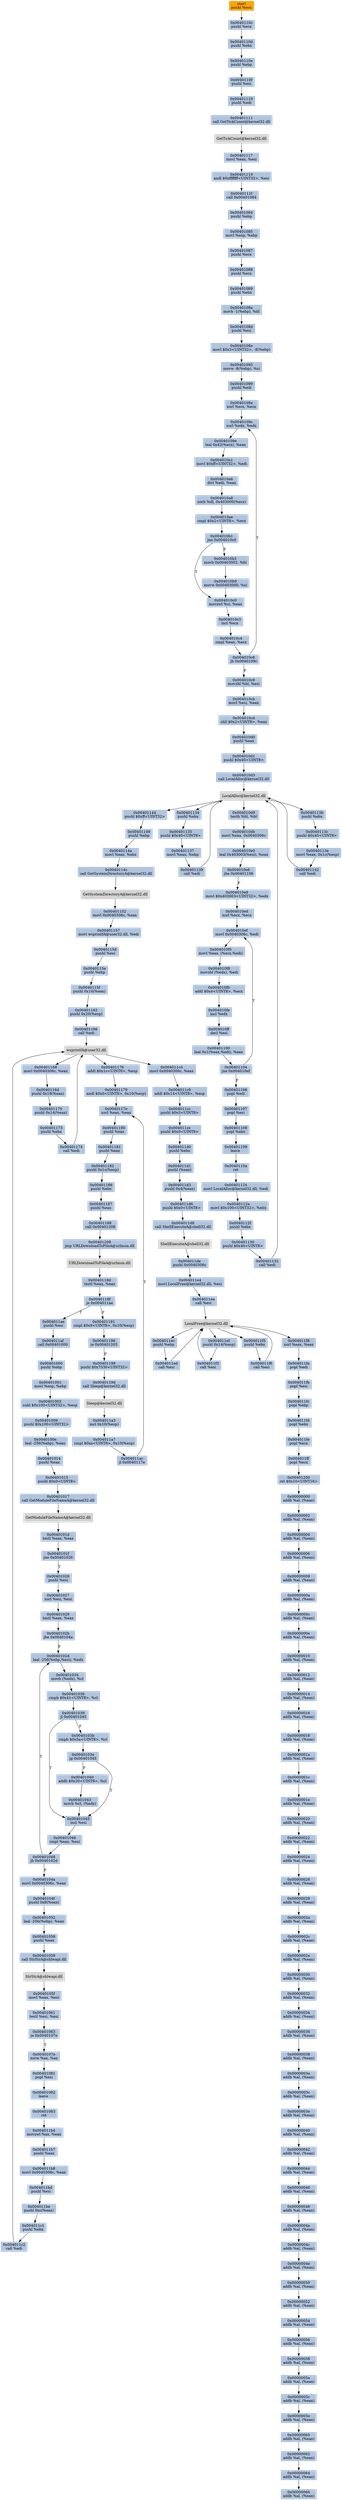 digraph G {
node[shape=rectangle,style=filled,fillcolor=lightsteelblue,color=lightsteelblue]
bgcolor="transparent"
a0x0040110bpushl_ecx[label="start\npushl %ecx",fillcolor="orange",color="lightgrey"];
a0x0040110cpushl_ecx[label="0x0040110c\npushl %ecx"];
a0x0040110dpushl_ebx[label="0x0040110d\npushl %ebx"];
a0x0040110epushl_ebp[label="0x0040110e\npushl %ebp"];
a0x0040110fpushl_esi[label="0x0040110f\npushl %esi"];
a0x00401110pushl_edi[label="0x00401110\npushl %edi"];
a0x00401111call_GetTickCount_kernel32_dll[label="0x00401111\ncall GetTickCount@kernel32.dll"];
GetTickCount_kernel32_dll[label="GetTickCount@kernel32.dll",fillcolor="lightgrey",color="lightgrey"];
a0x00401117movl_eax_esi[label="0x00401117\nmovl %eax, %esi"];
a0x00401119andl_0xfffffffUINT32_esi[label="0x00401119\nandl $0xfffffff<UINT32>, %esi"];
a0x0040111fcall_0x00401084[label="0x0040111f\ncall 0x00401084"];
a0x00401084pushl_ebp[label="0x00401084\npushl %ebp"];
a0x00401085movl_esp_ebp[label="0x00401085\nmovl %esp, %ebp"];
a0x00401087pushl_ecx[label="0x00401087\npushl %ecx"];
a0x00401088pushl_ecx[label="0x00401088\npushl %ecx"];
a0x00401089pushl_ebx[label="0x00401089\npushl %ebx"];
a0x0040108amovb__1ebp__bl[label="0x0040108a\nmovb -1(%ebp), %bl"];
a0x0040108dpushl_esi[label="0x0040108d\npushl %esi"];
a0x0040108emovl_0x3UINT32__8ebp_[label="0x0040108e\nmovl $0x3<UINT32>, -8(%ebp)"];
a0x00401095movw__8ebp__si[label="0x00401095\nmovw -8(%ebp), %si"];
a0x00401099pushl_edi[label="0x00401099\npushl %edi"];
a0x0040109axorl_ecx_ecx[label="0x0040109a\nxorl %ecx, %ecx"];
a0x0040109cxorl_edx_edx[label="0x0040109c\nxorl %edx, %edx"];
a0x0040109eleal_0x42ecx__eax[label="0x0040109e\nleal 0x42(%ecx), %eax"];
a0x004010a1movl_0xffUINT32_edi[label="0x004010a1\nmovl $0xff<UINT32>, %edi"];
a0x004010a6divl_edi_eax[label="0x004010a6\ndivl %edi, %eax"];
a0x004010a8xorb_dl_0x403000ecx_[label="0x004010a8\nxorb %dl, 0x403000(%ecx)"];
a0x004010aecmpl_0x2UINT8_ecx[label="0x004010ae\ncmpl $0x2<UINT8>, %ecx"];
a0x004010b1jne_0x004010c0[label="0x004010b1\njne 0x004010c0"];
a0x004010c0movzwl_si_eax[label="0x004010c0\nmovzwl %si, %eax"];
a0x004010c3incl_ecx[label="0x004010c3\nincl %ecx"];
a0x004010c4cmpl_eax_ecx[label="0x004010c4\ncmpl %eax, %ecx"];
a0x004010c6jb_0x0040109c[label="0x004010c6\njb 0x0040109c"];
a0x004010b3movb_0x00403002_bl[label="0x004010b3\nmovb 0x00403002, %bl"];
a0x004010b9movw_0x00403000_si[label="0x004010b9\nmovw 0x00403000, %si"];
a0x004010c8movzbl_bl_esi[label="0x004010c8\nmovzbl %bl, %esi"];
a0x004010cbmovl_esi_eax[label="0x004010cb\nmovl %esi, %eax"];
a0x004010cdshll_0x2UINT8_eax[label="0x004010cd\nshll $0x2<UINT8>, %eax"];
a0x004010d0pushl_eax[label="0x004010d0\npushl %eax"];
a0x004010d1pushl_0x40UINT8[label="0x004010d1\npushl $0x40<UINT8>"];
a0x004010d3call_LocalAlloc_kernel32_dll[label="0x004010d3\ncall LocalAlloc@kernel32.dll"];
LocalAlloc_kernel32_dll[label="LocalAlloc@kernel32.dll",fillcolor="lightgrey",color="lightgrey"];
a0x004010d9testb_bl_bl[label="0x004010d9\ntestb %bl, %bl"];
a0x004010dbmovl_eax_0x0040306c[label="0x004010db\nmovl %eax, 0x0040306c"];
a0x004010e0leal_0x403003esi__eax[label="0x004010e0\nleal 0x403003(%esi), %eax"];
a0x004010e6jbe_0x00401106[label="0x004010e6\njbe 0x00401106"];
a0x004010e8movl_0x403003UINT32_edx[label="0x004010e8\nmovl $0x403003<UINT32>, %edx"];
a0x004010edxorl_ecx_ecx[label="0x004010ed\nxorl %ecx, %ecx"];
a0x004010efmovl_0x0040306c_edi[label="0x004010ef\nmovl 0x0040306c, %edi"];
a0x004010f5movl_eax_ecxedi_[label="0x004010f5\nmovl %eax, (%ecx,%edi)"];
a0x004010f8movzbl_edx__edi[label="0x004010f8\nmovzbl (%edx), %edi"];
a0x004010fbaddl_0x4UINT8_ecx[label="0x004010fb\naddl $0x4<UINT8>, %ecx"];
a0x004010feincl_edx[label="0x004010fe\nincl %edx"];
a0x004010ffdecl_esi[label="0x004010ff\ndecl %esi"];
a0x00401100leal_0x1eaxedi__eax[label="0x00401100\nleal 0x1(%eax,%edi), %eax"];
a0x00401104jne_0x004010ef[label="0x00401104\njne 0x004010ef"];
a0x00401106popl_edi[label="0x00401106\npopl %edi"];
a0x00401107popl_esi[label="0x00401107\npopl %esi"];
a0x00401108popl_ebx[label="0x00401108\npopl %ebx"];
a0x00401109leave_[label="0x00401109\nleave "];
a0x0040110aret[label="0x0040110a\nret"];
a0x00401124movl_LocalAlloc_kernel32_dll_edi[label="0x00401124\nmovl LocalAlloc@kernel32.dll, %edi"];
a0x0040112amovl_0x100UINT32_ebx[label="0x0040112a\nmovl $0x100<UINT32>, %ebx"];
a0x0040112fpushl_ebx[label="0x0040112f\npushl %ebx"];
a0x00401130pushl_0x40UINT8[label="0x00401130\npushl $0x40<UINT8>"];
a0x00401132call_edi[label="0x00401132\ncall %edi"];
a0x00401134pushl_ebx[label="0x00401134\npushl %ebx"];
a0x00401135pushl_0x40UINT8[label="0x00401135\npushl $0x40<UINT8>"];
a0x00401137movl_eax_ebp[label="0x00401137\nmovl %eax, %ebp"];
a0x00401139call_edi[label="0x00401139\ncall %edi"];
a0x0040113bpushl_ebx[label="0x0040113b\npushl %ebx"];
a0x0040113cpushl_0x40UINT8[label="0x0040113c\npushl $0x40<UINT8>"];
a0x0040113emovl_eax_0x1cesp_[label="0x0040113e\nmovl %eax, 0x1c(%esp)"];
a0x00401142call_edi[label="0x00401142\ncall %edi"];
a0x00401144pushl_0xffUINT32[label="0x00401144\npushl $0xff<UINT32>"];
a0x00401149pushl_ebp[label="0x00401149\npushl %ebp"];
a0x0040114amovl_eax_ebx[label="0x0040114a\nmovl %eax, %ebx"];
a0x0040114ccall_GetSystemDirectoryA_kernel32_dll[label="0x0040114c\ncall GetSystemDirectoryA@kernel32.dll"];
GetSystemDirectoryA_kernel32_dll[label="GetSystemDirectoryA@kernel32.dll",fillcolor="lightgrey",color="lightgrey"];
a0x00401152movl_0x0040306c_eax[label="0x00401152\nmovl 0x0040306c, %eax"];
a0x00401157movl_wsprintfA_user32_dll_edi[label="0x00401157\nmovl wsprintfA@user32.dll, %edi"];
a0x0040115dpushl_esi[label="0x0040115d\npushl %esi"];
a0x0040115epushl_ebp[label="0x0040115e\npushl %ebp"];
a0x0040115fpushl_0x10eax_[label="0x0040115f\npushl 0x10(%eax)"];
a0x00401162pushl_0x20esp_[label="0x00401162\npushl 0x20(%esp)"];
a0x00401166call_edi[label="0x00401166\ncall %edi"];
wsprintfA_user32_dll[label="wsprintfA@user32.dll",fillcolor="lightgrey",color="lightgrey"];
a0x00401168movl_0x0040306c_eax[label="0x00401168\nmovl 0x0040306c, %eax"];
a0x0040116dpushl_0x18eax_[label="0x0040116d\npushl 0x18(%eax)"];
a0x00401170pushl_0x14eax_[label="0x00401170\npushl 0x14(%eax)"];
a0x00401173pushl_ebx[label="0x00401173\npushl %ebx"];
a0x00401174call_edi[label="0x00401174\ncall %edi"];
a0x00401176addl_0x1cUINT8_esp[label="0x00401176\naddl $0x1c<UINT8>, %esp"];
a0x00401179andl_0x0UINT8_0x10esp_[label="0x00401179\nandl $0x0<UINT8>, 0x10(%esp)"];
a0x0040117exorl_eax_eax[label="0x0040117e\nxorl %eax, %eax"];
a0x00401180pushl_eax[label="0x00401180\npushl %eax"];
a0x00401181pushl_eax[label="0x00401181\npushl %eax"];
a0x00401182pushl_0x1cesp_[label="0x00401182\npushl 0x1c(%esp)"];
a0x00401186pushl_ebx[label="0x00401186\npushl %ebx"];
a0x00401187pushl_eax[label="0x00401187\npushl %eax"];
a0x00401188call_0x00401208[label="0x00401188\ncall 0x00401208"];
a0x00401208jmp_URLDownloadToFileA_urlmon_dll[label="0x00401208\njmp URLDownloadToFileA@urlmon.dll"];
URLDownloadToFileA_urlmon_dll[label="URLDownloadToFileA@urlmon.dll",fillcolor="lightgrey",color="lightgrey"];
a0x0040118dtestl_eax_eax[label="0x0040118d\ntestl %eax, %eax"];
a0x0040118fje_0x004011ae[label="0x0040118f\nje 0x004011ae"];
a0x00401191cmpl_0x9UINT8_0x10esp_[label="0x00401191\ncmpl $0x9<UINT8>, 0x10(%esp)"];
a0x004011aepushl_esi[label="0x004011ae\npushl %esi"];
a0x004011afcall_0x00401000[label="0x004011af\ncall 0x00401000"];
a0x00401000pushl_ebp[label="0x00401000\npushl %ebp"];
a0x00401001movl_esp_ebp[label="0x00401001\nmovl %esp, %ebp"];
a0x00401003subl_0x100UINT32_esp[label="0x00401003\nsubl $0x100<UINT32>, %esp"];
a0x00401009pushl_0x100UINT32[label="0x00401009\npushl $0x100<UINT32>"];
a0x0040100eleal__256ebp__eax[label="0x0040100e\nleal -256(%ebp), %eax"];
a0x00401014pushl_eax[label="0x00401014\npushl %eax"];
a0x00401015pushl_0x0UINT8[label="0x00401015\npushl $0x0<UINT8>"];
a0x00401017call_GetModuleFileNameA_kernel32_dll[label="0x00401017\ncall GetModuleFileNameA@kernel32.dll"];
GetModuleFileNameA_kernel32_dll[label="GetModuleFileNameA@kernel32.dll",fillcolor="lightgrey",color="lightgrey"];
a0x0040101dtestl_eax_eax[label="0x0040101d\ntestl %eax, %eax"];
a0x0040101fjne_0x00401026[label="0x0040101f\njne 0x00401026"];
a0x00401026pushl_esi[label="0x00401026\npushl %esi"];
a0x00401027xorl_esi_esi[label="0x00401027\nxorl %esi, %esi"];
a0x00401029testl_eax_eax[label="0x00401029\ntestl %eax, %eax"];
a0x0040102bjbe_0x0040104a[label="0x0040102b\njbe 0x0040104a"];
a0x0040102dleal__256ebpesi__edx[label="0x0040102d\nleal -256(%ebp,%esi), %edx"];
a0x00401034movb_edx__cl[label="0x00401034\nmovb (%edx), %cl"];
a0x00401036cmpb_0x41UINT8_cl[label="0x00401036\ncmpb $0x41<UINT8>, %cl"];
a0x00401039jl_0x00401045[label="0x00401039\njl 0x00401045"];
a0x0040103bcmpb_0x5aUINT8_cl[label="0x0040103b\ncmpb $0x5a<UINT8>, %cl"];
a0x0040103ejg_0x00401045[label="0x0040103e\njg 0x00401045"];
a0x00401045incl_esi[label="0x00401045\nincl %esi"];
a0x00401046cmpl_eax_esi[label="0x00401046\ncmpl %eax, %esi"];
a0x00401048jb_0x0040102d[label="0x00401048\njb 0x0040102d"];
a0x00401040addb_0x20UINT8_cl[label="0x00401040\naddb $0x20<UINT8>, %cl"];
a0x00401043movb_cl_edx_[label="0x00401043\nmovb %cl, (%edx)"];
a0x0040104amovl_0x0040306c_eax[label="0x0040104a\nmovl 0x0040306c, %eax"];
a0x0040104fpushl_0x8eax_[label="0x0040104f\npushl 0x8(%eax)"];
a0x00401052leal__256ebp__eax[label="0x00401052\nleal -256(%ebp), %eax"];
a0x00401058pushl_eax[label="0x00401058\npushl %eax"];
a0x00401059call_StrStrA_shlwapi_dll[label="0x00401059\ncall StrStrA@shlwapi.dll"];
StrStrA_shlwapi_dll[label="StrStrA@shlwapi.dll",fillcolor="lightgrey",color="lightgrey"];
a0x0040105fmovl_eax_esi[label="0x0040105f\nmovl %eax, %esi"];
a0x00401061testl_esi_esi[label="0x00401061\ntestl %esi, %esi"];
a0x00401063je_0x0040107e[label="0x00401063\nje 0x0040107e"];
a0x0040107exorw_ax_ax[label="0x0040107e\nxorw %ax, %ax"];
a0x00401081popl_esi[label="0x00401081\npopl %esi"];
a0x00401082leave_[label="0x00401082\nleave "];
a0x00401083ret[label="0x00401083\nret"];
a0x004011b4movzwl_ax_eax[label="0x004011b4\nmovzwl %ax, %eax"];
a0x004011b7pushl_eax[label="0x004011b7\npushl %eax"];
a0x004011b8movl_0x0040306c_eax[label="0x004011b8\nmovl 0x0040306c, %eax"];
a0x004011bdpushl_esi[label="0x004011bd\npushl %esi"];
a0x004011bepushl_0xceax_[label="0x004011be\npushl 0xc(%eax)"];
a0x004011c1pushl_ebx[label="0x004011c1\npushl %ebx"];
a0x004011c2call_edi[label="0x004011c2\ncall %edi"];
a0x004011c4movl_0x0040306c_eax[label="0x004011c4\nmovl 0x0040306c, %eax"];
a0x004011c9addl_0x14UINT8_esp[label="0x004011c9\naddl $0x14<UINT8>, %esp"];
a0x004011ccpushl_0x5UINT8[label="0x004011cc\npushl $0x5<UINT8>"];
a0x004011cepushl_0x0UINT8[label="0x004011ce\npushl $0x0<UINT8>"];
a0x004011d0pushl_ebx[label="0x004011d0\npushl %ebx"];
a0x004011d1pushl_eax_[label="0x004011d1\npushl (%eax)"];
a0x004011d3pushl_0x4eax_[label="0x004011d3\npushl 0x4(%eax)"];
a0x004011d6pushl_0x0UINT8[label="0x004011d6\npushl $0x0<UINT8>"];
a0x004011d8call_ShellExecuteA_shell32_dll[label="0x004011d8\ncall ShellExecuteA@shell32.dll"];
ShellExecuteA_shell32_dll[label="ShellExecuteA@shell32.dll",fillcolor="lightgrey",color="lightgrey"];
a0x004011depushl_0x0040306c[label="0x004011de\npushl 0x0040306c"];
a0x004011e4movl_LocalFree_kernel32_dll_esi[label="0x004011e4\nmovl LocalFree@kernel32.dll, %esi"];
a0x004011eacall_esi[label="0x004011ea\ncall %esi"];
LocalFree_kernel32_dll[label="LocalFree@kernel32.dll",fillcolor="lightgrey",color="lightgrey"];
a0x004011ecpushl_ebp[label="0x004011ec\npushl %ebp"];
a0x004011edcall_esi[label="0x004011ed\ncall %esi"];
a0x004011efpushl_0x14esp_[label="0x004011ef\npushl 0x14(%esp)"];
a0x004011f3call_esi[label="0x004011f3\ncall %esi"];
a0x004011f5pushl_ebx[label="0x004011f5\npushl %ebx"];
a0x004011f6call_esi[label="0x004011f6\ncall %esi"];
a0x004011f8xorl_eax_eax[label="0x004011f8\nxorl %eax, %eax"];
a0x004011fapopl_edi[label="0x004011fa\npopl %edi"];
a0x004011fbpopl_esi[label="0x004011fb\npopl %esi"];
a0x004011fcpopl_ebp[label="0x004011fc\npopl %ebp"];
a0x004011fdpopl_ebx[label="0x004011fd\npopl %ebx"];
a0x004011fepopl_ecx[label="0x004011fe\npopl %ecx"];
a0x004011ffpopl_ecx[label="0x004011ff\npopl %ecx"];
a0x00401200ret_0x10UINT16[label="0x00401200\nret $0x10<UINT16>"];
a0x00000000addb_al_eax_[label="0x00000000\naddb %al, (%eax)"];
a0x00000002addb_al_eax_[label="0x00000002\naddb %al, (%eax)"];
a0x00000004addb_al_eax_[label="0x00000004\naddb %al, (%eax)"];
a0x00000006addb_al_eax_[label="0x00000006\naddb %al, (%eax)"];
a0x00000008addb_al_eax_[label="0x00000008\naddb %al, (%eax)"];
a0x0000000aaddb_al_eax_[label="0x0000000a\naddb %al, (%eax)"];
a0x0000000caddb_al_eax_[label="0x0000000c\naddb %al, (%eax)"];
a0x0000000eaddb_al_eax_[label="0x0000000e\naddb %al, (%eax)"];
a0x00000010addb_al_eax_[label="0x00000010\naddb %al, (%eax)"];
a0x00000012addb_al_eax_[label="0x00000012\naddb %al, (%eax)"];
a0x00000014addb_al_eax_[label="0x00000014\naddb %al, (%eax)"];
a0x00000016addb_al_eax_[label="0x00000016\naddb %al, (%eax)"];
a0x00000018addb_al_eax_[label="0x00000018\naddb %al, (%eax)"];
a0x0000001aaddb_al_eax_[label="0x0000001a\naddb %al, (%eax)"];
a0x0000001caddb_al_eax_[label="0x0000001c\naddb %al, (%eax)"];
a0x0000001eaddb_al_eax_[label="0x0000001e\naddb %al, (%eax)"];
a0x00000020addb_al_eax_[label="0x00000020\naddb %al, (%eax)"];
a0x00000022addb_al_eax_[label="0x00000022\naddb %al, (%eax)"];
a0x00000024addb_al_eax_[label="0x00000024\naddb %al, (%eax)"];
a0x00000026addb_al_eax_[label="0x00000026\naddb %al, (%eax)"];
a0x00000028addb_al_eax_[label="0x00000028\naddb %al, (%eax)"];
a0x0000002aaddb_al_eax_[label="0x0000002a\naddb %al, (%eax)"];
a0x0000002caddb_al_eax_[label="0x0000002c\naddb %al, (%eax)"];
a0x0000002eaddb_al_eax_[label="0x0000002e\naddb %al, (%eax)"];
a0x00000030addb_al_eax_[label="0x00000030\naddb %al, (%eax)"];
a0x00000032addb_al_eax_[label="0x00000032\naddb %al, (%eax)"];
a0x00000034addb_al_eax_[label="0x00000034\naddb %al, (%eax)"];
a0x00000036addb_al_eax_[label="0x00000036\naddb %al, (%eax)"];
a0x00000038addb_al_eax_[label="0x00000038\naddb %al, (%eax)"];
a0x0000003aaddb_al_eax_[label="0x0000003a\naddb %al, (%eax)"];
a0x0000003caddb_al_eax_[label="0x0000003c\naddb %al, (%eax)"];
a0x0000003eaddb_al_eax_[label="0x0000003e\naddb %al, (%eax)"];
a0x00000040addb_al_eax_[label="0x00000040\naddb %al, (%eax)"];
a0x00000042addb_al_eax_[label="0x00000042\naddb %al, (%eax)"];
a0x00000044addb_al_eax_[label="0x00000044\naddb %al, (%eax)"];
a0x00000046addb_al_eax_[label="0x00000046\naddb %al, (%eax)"];
a0x00000048addb_al_eax_[label="0x00000048\naddb %al, (%eax)"];
a0x0000004aaddb_al_eax_[label="0x0000004a\naddb %al, (%eax)"];
a0x0000004caddb_al_eax_[label="0x0000004c\naddb %al, (%eax)"];
a0x0000004eaddb_al_eax_[label="0x0000004e\naddb %al, (%eax)"];
a0x00000050addb_al_eax_[label="0x00000050\naddb %al, (%eax)"];
a0x00000052addb_al_eax_[label="0x00000052\naddb %al, (%eax)"];
a0x00000054addb_al_eax_[label="0x00000054\naddb %al, (%eax)"];
a0x00000056addb_al_eax_[label="0x00000056\naddb %al, (%eax)"];
a0x00000058addb_al_eax_[label="0x00000058\naddb %al, (%eax)"];
a0x0000005aaddb_al_eax_[label="0x0000005a\naddb %al, (%eax)"];
a0x0000005caddb_al_eax_[label="0x0000005c\naddb %al, (%eax)"];
a0x0000005eaddb_al_eax_[label="0x0000005e\naddb %al, (%eax)"];
a0x00000060addb_al_eax_[label="0x00000060\naddb %al, (%eax)"];
a0x00000062addb_al_eax_[label="0x00000062\naddb %al, (%eax)"];
a0x00000064addb_al_eax_[label="0x00000064\naddb %al, (%eax)"];
a0x00000066addb_al_eax_[label="0x00000066\naddb %al, (%eax)"];
a0x00401196je_0x00401203[label="0x00401196\nje 0x00401203"];
a0x00401198pushl_0x7530UINT32[label="0x00401198\npushl $0x7530<UINT32>"];
a0x0040119dcall_Sleep_kernel32_dll[label="0x0040119d\ncall Sleep@kernel32.dll"];
Sleep_kernel32_dll[label="Sleep@kernel32.dll",fillcolor="lightgrey",color="lightgrey"];
a0x004011a3incl_0x10esp_[label="0x004011a3\nincl 0x10(%esp)"];
a0x004011a7cmpl_0xaUINT8_0x10esp_[label="0x004011a7\ncmpl $0xa<UINT8>, 0x10(%esp)"];
a0x004011acjl_0x0040117e[label="0x004011ac\njl 0x0040117e"];
a0x0040110bpushl_ecx -> a0x0040110cpushl_ecx [color="#000000"];
a0x0040110cpushl_ecx -> a0x0040110dpushl_ebx [color="#000000"];
a0x0040110dpushl_ebx -> a0x0040110epushl_ebp [color="#000000"];
a0x0040110epushl_ebp -> a0x0040110fpushl_esi [color="#000000"];
a0x0040110fpushl_esi -> a0x00401110pushl_edi [color="#000000"];
a0x00401110pushl_edi -> a0x00401111call_GetTickCount_kernel32_dll [color="#000000"];
a0x00401111call_GetTickCount_kernel32_dll -> GetTickCount_kernel32_dll [color="#000000"];
GetTickCount_kernel32_dll -> a0x00401117movl_eax_esi [color="#000000"];
a0x00401117movl_eax_esi -> a0x00401119andl_0xfffffffUINT32_esi [color="#000000"];
a0x00401119andl_0xfffffffUINT32_esi -> a0x0040111fcall_0x00401084 [color="#000000"];
a0x0040111fcall_0x00401084 -> a0x00401084pushl_ebp [color="#000000"];
a0x00401084pushl_ebp -> a0x00401085movl_esp_ebp [color="#000000"];
a0x00401085movl_esp_ebp -> a0x00401087pushl_ecx [color="#000000"];
a0x00401087pushl_ecx -> a0x00401088pushl_ecx [color="#000000"];
a0x00401088pushl_ecx -> a0x00401089pushl_ebx [color="#000000"];
a0x00401089pushl_ebx -> a0x0040108amovb__1ebp__bl [color="#000000"];
a0x0040108amovb__1ebp__bl -> a0x0040108dpushl_esi [color="#000000"];
a0x0040108dpushl_esi -> a0x0040108emovl_0x3UINT32__8ebp_ [color="#000000"];
a0x0040108emovl_0x3UINT32__8ebp_ -> a0x00401095movw__8ebp__si [color="#000000"];
a0x00401095movw__8ebp__si -> a0x00401099pushl_edi [color="#000000"];
a0x00401099pushl_edi -> a0x0040109axorl_ecx_ecx [color="#000000"];
a0x0040109axorl_ecx_ecx -> a0x0040109cxorl_edx_edx [color="#000000"];
a0x0040109cxorl_edx_edx -> a0x0040109eleal_0x42ecx__eax [color="#000000"];
a0x0040109eleal_0x42ecx__eax -> a0x004010a1movl_0xffUINT32_edi [color="#000000"];
a0x004010a1movl_0xffUINT32_edi -> a0x004010a6divl_edi_eax [color="#000000"];
a0x004010a6divl_edi_eax -> a0x004010a8xorb_dl_0x403000ecx_ [color="#000000"];
a0x004010a8xorb_dl_0x403000ecx_ -> a0x004010aecmpl_0x2UINT8_ecx [color="#000000"];
a0x004010aecmpl_0x2UINT8_ecx -> a0x004010b1jne_0x004010c0 [color="#000000"];
a0x004010b1jne_0x004010c0 -> a0x004010c0movzwl_si_eax [color="#000000",label="T"];
a0x004010c0movzwl_si_eax -> a0x004010c3incl_ecx [color="#000000"];
a0x004010c3incl_ecx -> a0x004010c4cmpl_eax_ecx [color="#000000"];
a0x004010c4cmpl_eax_ecx -> a0x004010c6jb_0x0040109c [color="#000000"];
a0x004010c6jb_0x0040109c -> a0x0040109cxorl_edx_edx [color="#000000",label="T"];
a0x004010b1jne_0x004010c0 -> a0x004010b3movb_0x00403002_bl [color="#000000",label="F"];
a0x004010b3movb_0x00403002_bl -> a0x004010b9movw_0x00403000_si [color="#000000"];
a0x004010b9movw_0x00403000_si -> a0x004010c0movzwl_si_eax [color="#000000"];
a0x004010c6jb_0x0040109c -> a0x004010c8movzbl_bl_esi [color="#000000",label="F"];
a0x004010c8movzbl_bl_esi -> a0x004010cbmovl_esi_eax [color="#000000"];
a0x004010cbmovl_esi_eax -> a0x004010cdshll_0x2UINT8_eax [color="#000000"];
a0x004010cdshll_0x2UINT8_eax -> a0x004010d0pushl_eax [color="#000000"];
a0x004010d0pushl_eax -> a0x004010d1pushl_0x40UINT8 [color="#000000"];
a0x004010d1pushl_0x40UINT8 -> a0x004010d3call_LocalAlloc_kernel32_dll [color="#000000"];
a0x004010d3call_LocalAlloc_kernel32_dll -> LocalAlloc_kernel32_dll [color="#000000"];
LocalAlloc_kernel32_dll -> a0x004010d9testb_bl_bl [color="#000000"];
a0x004010d9testb_bl_bl -> a0x004010dbmovl_eax_0x0040306c [color="#000000"];
a0x004010dbmovl_eax_0x0040306c -> a0x004010e0leal_0x403003esi__eax [color="#000000"];
a0x004010e0leal_0x403003esi__eax -> a0x004010e6jbe_0x00401106 [color="#000000"];
a0x004010e6jbe_0x00401106 -> a0x004010e8movl_0x403003UINT32_edx [color="#000000",label="F"];
a0x004010e8movl_0x403003UINT32_edx -> a0x004010edxorl_ecx_ecx [color="#000000"];
a0x004010edxorl_ecx_ecx -> a0x004010efmovl_0x0040306c_edi [color="#000000"];
a0x004010efmovl_0x0040306c_edi -> a0x004010f5movl_eax_ecxedi_ [color="#000000"];
a0x004010f5movl_eax_ecxedi_ -> a0x004010f8movzbl_edx__edi [color="#000000"];
a0x004010f8movzbl_edx__edi -> a0x004010fbaddl_0x4UINT8_ecx [color="#000000"];
a0x004010fbaddl_0x4UINT8_ecx -> a0x004010feincl_edx [color="#000000"];
a0x004010feincl_edx -> a0x004010ffdecl_esi [color="#000000"];
a0x004010ffdecl_esi -> a0x00401100leal_0x1eaxedi__eax [color="#000000"];
a0x00401100leal_0x1eaxedi__eax -> a0x00401104jne_0x004010ef [color="#000000"];
a0x00401104jne_0x004010ef -> a0x004010efmovl_0x0040306c_edi [color="#000000",label="T"];
a0x00401104jne_0x004010ef -> a0x00401106popl_edi [color="#000000",label="F"];
a0x00401106popl_edi -> a0x00401107popl_esi [color="#000000"];
a0x00401107popl_esi -> a0x00401108popl_ebx [color="#000000"];
a0x00401108popl_ebx -> a0x00401109leave_ [color="#000000"];
a0x00401109leave_ -> a0x0040110aret [color="#000000"];
a0x0040110aret -> a0x00401124movl_LocalAlloc_kernel32_dll_edi [color="#000000"];
a0x00401124movl_LocalAlloc_kernel32_dll_edi -> a0x0040112amovl_0x100UINT32_ebx [color="#000000"];
a0x0040112amovl_0x100UINT32_ebx -> a0x0040112fpushl_ebx [color="#000000"];
a0x0040112fpushl_ebx -> a0x00401130pushl_0x40UINT8 [color="#000000"];
a0x00401130pushl_0x40UINT8 -> a0x00401132call_edi [color="#000000"];
a0x00401132call_edi -> LocalAlloc_kernel32_dll [color="#000000"];
LocalAlloc_kernel32_dll -> a0x00401134pushl_ebx [color="#000000"];
a0x00401134pushl_ebx -> a0x00401135pushl_0x40UINT8 [color="#000000"];
a0x00401135pushl_0x40UINT8 -> a0x00401137movl_eax_ebp [color="#000000"];
a0x00401137movl_eax_ebp -> a0x00401139call_edi [color="#000000"];
a0x00401139call_edi -> LocalAlloc_kernel32_dll [color="#000000"];
LocalAlloc_kernel32_dll -> a0x0040113bpushl_ebx [color="#000000"];
a0x0040113bpushl_ebx -> a0x0040113cpushl_0x40UINT8 [color="#000000"];
a0x0040113cpushl_0x40UINT8 -> a0x0040113emovl_eax_0x1cesp_ [color="#000000"];
a0x0040113emovl_eax_0x1cesp_ -> a0x00401142call_edi [color="#000000"];
a0x00401142call_edi -> LocalAlloc_kernel32_dll [color="#000000"];
LocalAlloc_kernel32_dll -> a0x00401144pushl_0xffUINT32 [color="#000000"];
a0x00401144pushl_0xffUINT32 -> a0x00401149pushl_ebp [color="#000000"];
a0x00401149pushl_ebp -> a0x0040114amovl_eax_ebx [color="#000000"];
a0x0040114amovl_eax_ebx -> a0x0040114ccall_GetSystemDirectoryA_kernel32_dll [color="#000000"];
a0x0040114ccall_GetSystemDirectoryA_kernel32_dll -> GetSystemDirectoryA_kernel32_dll [color="#000000"];
GetSystemDirectoryA_kernel32_dll -> a0x00401152movl_0x0040306c_eax [color="#000000"];
a0x00401152movl_0x0040306c_eax -> a0x00401157movl_wsprintfA_user32_dll_edi [color="#000000"];
a0x00401157movl_wsprintfA_user32_dll_edi -> a0x0040115dpushl_esi [color="#000000"];
a0x0040115dpushl_esi -> a0x0040115epushl_ebp [color="#000000"];
a0x0040115epushl_ebp -> a0x0040115fpushl_0x10eax_ [color="#000000"];
a0x0040115fpushl_0x10eax_ -> a0x00401162pushl_0x20esp_ [color="#000000"];
a0x00401162pushl_0x20esp_ -> a0x00401166call_edi [color="#000000"];
a0x00401166call_edi -> wsprintfA_user32_dll [color="#000000"];
wsprintfA_user32_dll -> a0x00401168movl_0x0040306c_eax [color="#000000"];
a0x00401168movl_0x0040306c_eax -> a0x0040116dpushl_0x18eax_ [color="#000000"];
a0x0040116dpushl_0x18eax_ -> a0x00401170pushl_0x14eax_ [color="#000000"];
a0x00401170pushl_0x14eax_ -> a0x00401173pushl_ebx [color="#000000"];
a0x00401173pushl_ebx -> a0x00401174call_edi [color="#000000"];
a0x00401174call_edi -> wsprintfA_user32_dll [color="#000000"];
wsprintfA_user32_dll -> a0x00401176addl_0x1cUINT8_esp [color="#000000"];
a0x00401176addl_0x1cUINT8_esp -> a0x00401179andl_0x0UINT8_0x10esp_ [color="#000000"];
a0x00401179andl_0x0UINT8_0x10esp_ -> a0x0040117exorl_eax_eax [color="#000000"];
a0x0040117exorl_eax_eax -> a0x00401180pushl_eax [color="#000000"];
a0x00401180pushl_eax -> a0x00401181pushl_eax [color="#000000"];
a0x00401181pushl_eax -> a0x00401182pushl_0x1cesp_ [color="#000000"];
a0x00401182pushl_0x1cesp_ -> a0x00401186pushl_ebx [color="#000000"];
a0x00401186pushl_ebx -> a0x00401187pushl_eax [color="#000000"];
a0x00401187pushl_eax -> a0x00401188call_0x00401208 [color="#000000"];
a0x00401188call_0x00401208 -> a0x00401208jmp_URLDownloadToFileA_urlmon_dll [color="#000000"];
a0x00401208jmp_URLDownloadToFileA_urlmon_dll -> URLDownloadToFileA_urlmon_dll [color="#000000"];
URLDownloadToFileA_urlmon_dll -> a0x0040118dtestl_eax_eax [color="#000000"];
a0x0040118dtestl_eax_eax -> a0x0040118fje_0x004011ae [color="#000000"];
a0x0040118fje_0x004011ae -> a0x00401191cmpl_0x9UINT8_0x10esp_ [color="#000000",label="F"];
a0x0040118fje_0x004011ae -> a0x004011aepushl_esi [color="#000000",label="T"];
a0x004011aepushl_esi -> a0x004011afcall_0x00401000 [color="#000000"];
a0x004011afcall_0x00401000 -> a0x00401000pushl_ebp [color="#000000"];
a0x00401000pushl_ebp -> a0x00401001movl_esp_ebp [color="#000000"];
a0x00401001movl_esp_ebp -> a0x00401003subl_0x100UINT32_esp [color="#000000"];
a0x00401003subl_0x100UINT32_esp -> a0x00401009pushl_0x100UINT32 [color="#000000"];
a0x00401009pushl_0x100UINT32 -> a0x0040100eleal__256ebp__eax [color="#000000"];
a0x0040100eleal__256ebp__eax -> a0x00401014pushl_eax [color="#000000"];
a0x00401014pushl_eax -> a0x00401015pushl_0x0UINT8 [color="#000000"];
a0x00401015pushl_0x0UINT8 -> a0x00401017call_GetModuleFileNameA_kernel32_dll [color="#000000"];
a0x00401017call_GetModuleFileNameA_kernel32_dll -> GetModuleFileNameA_kernel32_dll [color="#000000"];
GetModuleFileNameA_kernel32_dll -> a0x0040101dtestl_eax_eax [color="#000000"];
a0x0040101dtestl_eax_eax -> a0x0040101fjne_0x00401026 [color="#000000"];
a0x0040101fjne_0x00401026 -> a0x00401026pushl_esi [color="#000000",label="T"];
a0x00401026pushl_esi -> a0x00401027xorl_esi_esi [color="#000000"];
a0x00401027xorl_esi_esi -> a0x00401029testl_eax_eax [color="#000000"];
a0x00401029testl_eax_eax -> a0x0040102bjbe_0x0040104a [color="#000000"];
a0x0040102bjbe_0x0040104a -> a0x0040102dleal__256ebpesi__edx [color="#000000",label="F"];
a0x0040102dleal__256ebpesi__edx -> a0x00401034movb_edx__cl [color="#000000"];
a0x00401034movb_edx__cl -> a0x00401036cmpb_0x41UINT8_cl [color="#000000"];
a0x00401036cmpb_0x41UINT8_cl -> a0x00401039jl_0x00401045 [color="#000000"];
a0x00401039jl_0x00401045 -> a0x0040103bcmpb_0x5aUINT8_cl [color="#000000",label="F"];
a0x0040103bcmpb_0x5aUINT8_cl -> a0x0040103ejg_0x00401045 [color="#000000"];
a0x0040103ejg_0x00401045 -> a0x00401045incl_esi [color="#000000",label="T"];
a0x00401045incl_esi -> a0x00401046cmpl_eax_esi [color="#000000"];
a0x00401046cmpl_eax_esi -> a0x00401048jb_0x0040102d [color="#000000"];
a0x00401048jb_0x0040102d -> a0x0040102dleal__256ebpesi__edx [color="#000000",label="T"];
a0x00401039jl_0x00401045 -> a0x00401045incl_esi [color="#000000",label="T"];
a0x0040103ejg_0x00401045 -> a0x00401040addb_0x20UINT8_cl [color="#000000",label="F"];
a0x00401040addb_0x20UINT8_cl -> a0x00401043movb_cl_edx_ [color="#000000"];
a0x00401043movb_cl_edx_ -> a0x00401045incl_esi [color="#000000"];
a0x00401048jb_0x0040102d -> a0x0040104amovl_0x0040306c_eax [color="#000000",label="F"];
a0x0040104amovl_0x0040306c_eax -> a0x0040104fpushl_0x8eax_ [color="#000000"];
a0x0040104fpushl_0x8eax_ -> a0x00401052leal__256ebp__eax [color="#000000"];
a0x00401052leal__256ebp__eax -> a0x00401058pushl_eax [color="#000000"];
a0x00401058pushl_eax -> a0x00401059call_StrStrA_shlwapi_dll [color="#000000"];
a0x00401059call_StrStrA_shlwapi_dll -> StrStrA_shlwapi_dll [color="#000000"];
StrStrA_shlwapi_dll -> a0x0040105fmovl_eax_esi [color="#000000"];
a0x0040105fmovl_eax_esi -> a0x00401061testl_esi_esi [color="#000000"];
a0x00401061testl_esi_esi -> a0x00401063je_0x0040107e [color="#000000"];
a0x00401063je_0x0040107e -> a0x0040107exorw_ax_ax [color="#000000",label="T"];
a0x0040107exorw_ax_ax -> a0x00401081popl_esi [color="#000000"];
a0x00401081popl_esi -> a0x00401082leave_ [color="#000000"];
a0x00401082leave_ -> a0x00401083ret [color="#000000"];
a0x00401083ret -> a0x004011b4movzwl_ax_eax [color="#000000"];
a0x004011b4movzwl_ax_eax -> a0x004011b7pushl_eax [color="#000000"];
a0x004011b7pushl_eax -> a0x004011b8movl_0x0040306c_eax [color="#000000"];
a0x004011b8movl_0x0040306c_eax -> a0x004011bdpushl_esi [color="#000000"];
a0x004011bdpushl_esi -> a0x004011bepushl_0xceax_ [color="#000000"];
a0x004011bepushl_0xceax_ -> a0x004011c1pushl_ebx [color="#000000"];
a0x004011c1pushl_ebx -> a0x004011c2call_edi [color="#000000"];
a0x004011c2call_edi -> wsprintfA_user32_dll [color="#000000"];
wsprintfA_user32_dll -> a0x004011c4movl_0x0040306c_eax [color="#000000"];
a0x004011c4movl_0x0040306c_eax -> a0x004011c9addl_0x14UINT8_esp [color="#000000"];
a0x004011c9addl_0x14UINT8_esp -> a0x004011ccpushl_0x5UINT8 [color="#000000"];
a0x004011ccpushl_0x5UINT8 -> a0x004011cepushl_0x0UINT8 [color="#000000"];
a0x004011cepushl_0x0UINT8 -> a0x004011d0pushl_ebx [color="#000000"];
a0x004011d0pushl_ebx -> a0x004011d1pushl_eax_ [color="#000000"];
a0x004011d1pushl_eax_ -> a0x004011d3pushl_0x4eax_ [color="#000000"];
a0x004011d3pushl_0x4eax_ -> a0x004011d6pushl_0x0UINT8 [color="#000000"];
a0x004011d6pushl_0x0UINT8 -> a0x004011d8call_ShellExecuteA_shell32_dll [color="#000000"];
a0x004011d8call_ShellExecuteA_shell32_dll -> ShellExecuteA_shell32_dll [color="#000000"];
ShellExecuteA_shell32_dll -> a0x004011depushl_0x0040306c [color="#000000"];
a0x004011depushl_0x0040306c -> a0x004011e4movl_LocalFree_kernel32_dll_esi [color="#000000"];
a0x004011e4movl_LocalFree_kernel32_dll_esi -> a0x004011eacall_esi [color="#000000"];
a0x004011eacall_esi -> LocalFree_kernel32_dll [color="#000000"];
LocalFree_kernel32_dll -> a0x004011ecpushl_ebp [color="#000000"];
a0x004011ecpushl_ebp -> a0x004011edcall_esi [color="#000000"];
a0x004011edcall_esi -> LocalFree_kernel32_dll [color="#000000"];
LocalFree_kernel32_dll -> a0x004011efpushl_0x14esp_ [color="#000000"];
a0x004011efpushl_0x14esp_ -> a0x004011f3call_esi [color="#000000"];
a0x004011f3call_esi -> LocalFree_kernel32_dll [color="#000000"];
LocalFree_kernel32_dll -> a0x004011f5pushl_ebx [color="#000000"];
a0x004011f5pushl_ebx -> a0x004011f6call_esi [color="#000000"];
a0x004011f6call_esi -> LocalFree_kernel32_dll [color="#000000"];
LocalFree_kernel32_dll -> a0x004011f8xorl_eax_eax [color="#000000"];
a0x004011f8xorl_eax_eax -> a0x004011fapopl_edi [color="#000000"];
a0x004011fapopl_edi -> a0x004011fbpopl_esi [color="#000000"];
a0x004011fbpopl_esi -> a0x004011fcpopl_ebp [color="#000000"];
a0x004011fcpopl_ebp -> a0x004011fdpopl_ebx [color="#000000"];
a0x004011fdpopl_ebx -> a0x004011fepopl_ecx [color="#000000"];
a0x004011fepopl_ecx -> a0x004011ffpopl_ecx [color="#000000"];
a0x004011ffpopl_ecx -> a0x00401200ret_0x10UINT16 [color="#000000"];
a0x00401200ret_0x10UINT16 -> a0x00000000addb_al_eax_ [color="#000000"];
a0x00000000addb_al_eax_ -> a0x00000002addb_al_eax_ [color="#000000"];
a0x00000002addb_al_eax_ -> a0x00000004addb_al_eax_ [color="#000000"];
a0x00000004addb_al_eax_ -> a0x00000006addb_al_eax_ [color="#000000"];
a0x00000006addb_al_eax_ -> a0x00000008addb_al_eax_ [color="#000000"];
a0x00000008addb_al_eax_ -> a0x0000000aaddb_al_eax_ [color="#000000"];
a0x0000000aaddb_al_eax_ -> a0x0000000caddb_al_eax_ [color="#000000"];
a0x0000000caddb_al_eax_ -> a0x0000000eaddb_al_eax_ [color="#000000"];
a0x0000000eaddb_al_eax_ -> a0x00000010addb_al_eax_ [color="#000000"];
a0x00000010addb_al_eax_ -> a0x00000012addb_al_eax_ [color="#000000"];
a0x00000012addb_al_eax_ -> a0x00000014addb_al_eax_ [color="#000000"];
a0x00000014addb_al_eax_ -> a0x00000016addb_al_eax_ [color="#000000"];
a0x00000016addb_al_eax_ -> a0x00000018addb_al_eax_ [color="#000000"];
a0x00000018addb_al_eax_ -> a0x0000001aaddb_al_eax_ [color="#000000"];
a0x0000001aaddb_al_eax_ -> a0x0000001caddb_al_eax_ [color="#000000"];
a0x0000001caddb_al_eax_ -> a0x0000001eaddb_al_eax_ [color="#000000"];
a0x0000001eaddb_al_eax_ -> a0x00000020addb_al_eax_ [color="#000000"];
a0x00000020addb_al_eax_ -> a0x00000022addb_al_eax_ [color="#000000"];
a0x00000022addb_al_eax_ -> a0x00000024addb_al_eax_ [color="#000000"];
a0x00000024addb_al_eax_ -> a0x00000026addb_al_eax_ [color="#000000"];
a0x00000026addb_al_eax_ -> a0x00000028addb_al_eax_ [color="#000000"];
a0x00000028addb_al_eax_ -> a0x0000002aaddb_al_eax_ [color="#000000"];
a0x0000002aaddb_al_eax_ -> a0x0000002caddb_al_eax_ [color="#000000"];
a0x0000002caddb_al_eax_ -> a0x0000002eaddb_al_eax_ [color="#000000"];
a0x0000002eaddb_al_eax_ -> a0x00000030addb_al_eax_ [color="#000000"];
a0x00000030addb_al_eax_ -> a0x00000032addb_al_eax_ [color="#000000"];
a0x00000032addb_al_eax_ -> a0x00000034addb_al_eax_ [color="#000000"];
a0x00000034addb_al_eax_ -> a0x00000036addb_al_eax_ [color="#000000"];
a0x00000036addb_al_eax_ -> a0x00000038addb_al_eax_ [color="#000000"];
a0x00000038addb_al_eax_ -> a0x0000003aaddb_al_eax_ [color="#000000"];
a0x0000003aaddb_al_eax_ -> a0x0000003caddb_al_eax_ [color="#000000"];
a0x0000003caddb_al_eax_ -> a0x0000003eaddb_al_eax_ [color="#000000"];
a0x0000003eaddb_al_eax_ -> a0x00000040addb_al_eax_ [color="#000000"];
a0x00000040addb_al_eax_ -> a0x00000042addb_al_eax_ [color="#000000"];
a0x00000042addb_al_eax_ -> a0x00000044addb_al_eax_ [color="#000000"];
a0x00000044addb_al_eax_ -> a0x00000046addb_al_eax_ [color="#000000"];
a0x00000046addb_al_eax_ -> a0x00000048addb_al_eax_ [color="#000000"];
a0x00000048addb_al_eax_ -> a0x0000004aaddb_al_eax_ [color="#000000"];
a0x0000004aaddb_al_eax_ -> a0x0000004caddb_al_eax_ [color="#000000"];
a0x0000004caddb_al_eax_ -> a0x0000004eaddb_al_eax_ [color="#000000"];
a0x0000004eaddb_al_eax_ -> a0x00000050addb_al_eax_ [color="#000000"];
a0x00000050addb_al_eax_ -> a0x00000052addb_al_eax_ [color="#000000"];
a0x00000052addb_al_eax_ -> a0x00000054addb_al_eax_ [color="#000000"];
a0x00000054addb_al_eax_ -> a0x00000056addb_al_eax_ [color="#000000"];
a0x00000056addb_al_eax_ -> a0x00000058addb_al_eax_ [color="#000000"];
a0x00000058addb_al_eax_ -> a0x0000005aaddb_al_eax_ [color="#000000"];
a0x0000005aaddb_al_eax_ -> a0x0000005caddb_al_eax_ [color="#000000"];
a0x0000005caddb_al_eax_ -> a0x0000005eaddb_al_eax_ [color="#000000"];
a0x0000005eaddb_al_eax_ -> a0x00000060addb_al_eax_ [color="#000000"];
a0x00000060addb_al_eax_ -> a0x00000062addb_al_eax_ [color="#000000"];
a0x00000062addb_al_eax_ -> a0x00000064addb_al_eax_ [color="#000000"];
a0x00000064addb_al_eax_ -> a0x00000066addb_al_eax_ [color="#000000"];
a0x00401191cmpl_0x9UINT8_0x10esp_ -> a0x00401196je_0x00401203 [color="#000000"];
a0x00401196je_0x00401203 -> a0x00401198pushl_0x7530UINT32 [color="#000000",label="F"];
a0x00401198pushl_0x7530UINT32 -> a0x0040119dcall_Sleep_kernel32_dll [color="#000000"];
a0x0040119dcall_Sleep_kernel32_dll -> Sleep_kernel32_dll [color="#000000"];
Sleep_kernel32_dll -> a0x004011a3incl_0x10esp_ [color="#000000"];
a0x004011a3incl_0x10esp_ -> a0x004011a7cmpl_0xaUINT8_0x10esp_ [color="#000000"];
a0x004011a7cmpl_0xaUINT8_0x10esp_ -> a0x004011acjl_0x0040117e [color="#000000"];
a0x004011acjl_0x0040117e -> a0x0040117exorl_eax_eax [color="#000000",label="T"];
}
